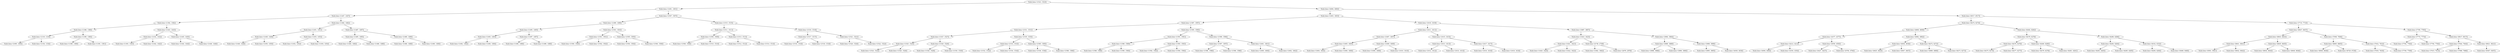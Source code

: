 digraph G{
1757016028 [label="Node{data=[1523, 1523]}"]
1757016028 -> 1297382977
1297382977 [label="Node{data=[1491, 1491]}"]
1297382977 -> 594346668
594346668 [label="Node{data=[1447, 1447]}"]
594346668 -> 129749790
129749790 [label="Node{data=[1392, 1392]}"]
129749790 -> 542837562
542837562 [label="Node{data=[1388, 1388]}"]
542837562 -> 1309921030
1309921030 [label="Node{data=[1319, 1319]}"]
1309921030 -> 94428170
94428170 [label="Node{data=[1095, 1095]}"]
1309921030 -> 1557843075
1557843075 [label="Node{data=[1334, 1334]}"]
542837562 -> 614469369
614469369 [label="Node{data=[1390, 1390]}"]
614469369 -> 1947963028
1947963028 [label="Node{data=[1389, 1389]}"]
614469369 -> 2010664081
2010664081 [label="Node{data=[1391, 1391]}"]
129749790 -> 2104244285
2104244285 [label="Node{data=[1443, 1443]}"]
2104244285 -> 1495217839
1495217839 [label="Node{data=[1432, 1432]}"]
1495217839 -> 1910012982
1910012982 [label="Node{data=[1393, 1393]}"]
1495217839 -> 1146165848
1146165848 [label="Node{data=[1442, 1442]}"]
2104244285 -> 1482719039
1482719039 [label="Node{data=[1445, 1445]}"]
1482719039 -> 2020249810
2020249810 [label="Node{data=[1444, 1444]}"]
1482719039 -> 1247902245
1247902245 [label="Node{data=[1446, 1446]}"]
594346668 -> 112081643
112081643 [label="Node{data=[1482, 1482]}"]
112081643 -> 1567372422
1567372422 [label="Node{data=[1451, 1451]}"]
1567372422 -> 1898759161
1898759161 [label="Node{data=[1449, 1449]}"]
1898759161 -> 811413419
811413419 [label="Node{data=[1448, 1448]}"]
1898759161 -> 1205019177
1205019177 [label="Node{data=[1450, 1450]}"]
1567372422 -> 2074601041
2074601041 [label="Node{data=[1453, 1453]}"]
2074601041 -> 1820574167
1820574167 [label="Node{data=[1452, 1452]}"]
2074601041 -> 905612187
905612187 [label="Node{data=[1454, 1454]}"]
112081643 -> 1810249063
1810249063 [label="Node{data=[1487, 1487]}"]
1810249063 -> 800572196
800572196 [label="Node{data=[1485, 1485]}"]
800572196 -> 1573397116
1573397116 [label="Node{data=[1484, 1484]}"]
800572196 -> 1007672333
1007672333 [label="Node{data=[1486, 1486]}"]
1810249063 -> 1712888806
1712888806 [label="Node{data=[1489, 1489]}"]
1712888806 -> 2007489250
2007489250 [label="Node{data=[1488, 1488]}"]
1712888806 -> 1801506216
1801506216 [label="Node{data=[1490, 1490]}"]
1297382977 -> 701340541
701340541 [label="Node{data=[1507, 1507]}"]
701340541 -> 195621385
195621385 [label="Node{data=[1499, 1499]}"]
195621385 -> 1116821844
1116821844 [label="Node{data=[1495, 1495]}"]
1116821844 -> 804372771
804372771 [label="Node{data=[1493, 1493]}"]
804372771 -> 1789047251
1789047251 [label="Node{data=[1492, 1492]}"]
804372771 -> 643182132
643182132 [label="Node{data=[1494, 1494]}"]
1116821844 -> 1850050643
1850050643 [label="Node{data=[1497, 1497]}"]
1850050643 -> 1335665761
1335665761 [label="Node{data=[1496, 1496]}"]
1850050643 -> 810526824
810526824 [label="Node{data=[1498, 1498]}"]
195621385 -> 671029211
671029211 [label="Node{data=[1503, 1503]}"]
671029211 -> 1706689639
1706689639 [label="Node{data=[1501, 1501]}"]
1706689639 -> 1336875805
1336875805 [label="Node{data=[1500, 1500]}"]
1706689639 -> 40822376
40822376 [label="Node{data=[1502, 1502]}"]
671029211 -> 1576036401
1576036401 [label="Node{data=[1505, 1505]}"]
1576036401 -> 1759303380
1759303380 [label="Node{data=[1504, 1504]}"]
1576036401 -> 1595694881
1595694881 [label="Node{data=[1506, 1506]}"]
701340541 -> 708099852
708099852 [label="Node{data=[1515, 1515]}"]
708099852 -> 1960573851
1960573851 [label="Node{data=[1511, 1511]}"]
1960573851 -> 2051013026
2051013026 [label="Node{data=[1509, 1509]}"]
2051013026 -> 1206338707
1206338707 [label="Node{data=[1508, 1508]}"]
2051013026 -> 1210343356
1210343356 [label="Node{data=[1510, 1510]}"]
1960573851 -> 1661497856
1661497856 [label="Node{data=[1513, 1513]}"]
1661497856 -> 1719625002
1719625002 [label="Node{data=[1512, 1512]}"]
1661497856 -> 465659562
465659562 [label="Node{data=[1514, 1514]}"]
708099852 -> 1903301585
1903301585 [label="Node{data=[1519, 1519]}"]
1903301585 -> 1372252045
1372252045 [label="Node{data=[1517, 1517]}"]
1372252045 -> 1283563179
1283563179 [label="Node{data=[1516, 1516]}"]
1372252045 -> 1558529447
1558529447 [label="Node{data=[1518, 1518]}"]
1903301585 -> 1030240625
1030240625 [label="Node{data=[1521, 1521]}"]
1030240625 -> 991447006
991447006 [label="Node{data=[1520, 1520]}"]
1030240625 -> 2074927824
2074927824 [label="Node{data=[1522, 1522]}"]
1757016028 -> 219306111
219306111 [label="Node{data=[4084, 4084]}"]
219306111 -> 1909279517
1909279517 [label="Node{data=[1603, 1603]}"]
1909279517 -> 143840333
143840333 [label="Node{data=[1587, 1587]}"]
143840333 -> 338955757
338955757 [label="Node{data=[1531, 1531]}"]
338955757 -> 192577204
192577204 [label="Node{data=[1527, 1527]}"]
192577204 -> 284449125
284449125 [label="Node{data=[1525, 1525]}"]
284449125 -> 240830346
240830346 [label="Node{data=[1524, 1524]}"]
284449125 -> 985004233
985004233 [label="Node{data=[1526, 1526]}"]
192577204 -> 1650638581
1650638581 [label="Node{data=[1529, 1529]}"]
1650638581 -> 1349512365
1349512365 [label="Node{data=[1528, 1528]}"]
1650638581 -> 147916733
147916733 [label="Node{data=[1530, 1530]}"]
338955757 -> 498583006
498583006 [label="Node{data=[1535, 1535]}"]
498583006 -> 1792361867
1792361867 [label="Node{data=[1533, 1533]}"]
1792361867 -> 1165022968
1165022968 [label="Node{data=[1532, 1532]}"]
1792361867 -> 1159519492
1159519492 [label="Node{data=[1534, 1534]}"]
498583006 -> 1713793356
1713793356 [label="Node{data=[1585, 1585]}"]
1713793356 -> 647987486
647987486 [label="Node{data=[1536, 1536]}"]
1713793356 -> 1704678435
1704678435 [label="Node{data=[1586, 1586]}"]
143840333 -> 1179402601
1179402601 [label="Node{data=[1595, 1595]}"]
1179402601 -> 326450405
326450405 [label="Node{data=[1591, 1591]}"]
326450405 -> 1228458212
1228458212 [label="Node{data=[1589, 1589]}"]
1228458212 -> 1983756204
1983756204 [label="Node{data=[1588, 1588]}"]
1228458212 -> 1390343947
1390343947 [label="Node{data=[1590, 1590]}"]
326450405 -> 1752591265
1752591265 [label="Node{data=[1593, 1593]}"]
1752591265 -> 1736892835
1736892835 [label="Node{data=[1592, 1592]}"]
1752591265 -> 2090711592
2090711592 [label="Node{data=[1594, 1594]}"]
1179402601 -> 1507748895
1507748895 [label="Node{data=[1599, 1599]}"]
1507748895 -> 44974054
44974054 [label="Node{data=[1597, 1597]}"]
44974054 -> 1383423465
1383423465 [label="Node{data=[1596, 1596]}"]
44974054 -> 1126756725
1126756725 [label="Node{data=[1598, 1598]}"]
1507748895 -> 1773978523
1773978523 [label="Node{data=[1601, 1601]}"]
1773978523 -> 438206533
438206533 [label="Node{data=[1600, 1600]}"]
1773978523 -> 1660685562
1660685562 [label="Node{data=[1602, 1602]}"]
1909279517 -> 1725692553
1725692553 [label="Node{data=[1619, 1619]}"]
1725692553 -> 1769233874
1769233874 [label="Node{data=[1611, 1611]}"]
1769233874 -> 126284817
126284817 [label="Node{data=[1607, 1607]}"]
126284817 -> 94352327
94352327 [label="Node{data=[1605, 1605]}"]
94352327 -> 1017716303
1017716303 [label="Node{data=[1604, 1604]}"]
94352327 -> 2004377285
2004377285 [label="Node{data=[1606, 1606]}"]
126284817 -> 1198398023
1198398023 [label="Node{data=[1609, 1609]}"]
1198398023 -> 1058506982
1058506982 [label="Node{data=[1608, 1608]}"]
1198398023 -> 1270391341
1270391341 [label="Node{data=[1610, 1610]}"]
1769233874 -> 2114147305
2114147305 [label="Node{data=[1615, 1615]}"]
2114147305 -> 1225310796
1225310796 [label="Node{data=[1613, 1613]}"]
1225310796 -> 1247490867
1247490867 [label="Node{data=[1612, 1612]}"]
1225310796 -> 1148995999
1148995999 [label="Node{data=[1614, 1614]}"]
2114147305 -> 545572578
545572578 [label="Node{data=[1617, 1617]}"]
545572578 -> 789674524
789674524 [label="Node{data=[1616, 1616]}"]
545572578 -> 1019217510
1019217510 [label="Node{data=[1618, 1618]}"]
1725692553 -> 441880784
441880784 [label="Node{data=[3887, 3887]}"]
441880784 -> 484701870
484701870 [label="Node{data=[1623, 1623]}"]
484701870 -> 939962036
939962036 [label="Node{data=[1621, 1621]}"]
939962036 -> 71920868
71920868 [label="Node{data=[1620, 1620]}"]
939962036 -> 708295853
708295853 [label="Node{data=[1622, 1622]}"]
484701870 -> 694315459
694315459 [label="Node{data=[2738, 2738]}"]
694315459 -> 605819221
605819221 [label="Node{data=[1662, 1662]}"]
694315459 -> 1811773310
1811773310 [label="Node{data=[2878, 2878]}"]
441880784 -> 2092461176
2092461176 [label="Node{data=[3964, 3964]}"]
2092461176 -> 1185824349
1185824349 [label="Node{data=[3889, 3889]}"]
1185824349 -> 50076004
50076004 [label="Node{data=[3888, 3888]}"]
1185824349 -> 45795522
45795522 [label="Node{data=[3890, 3890]}"]
2092461176 -> 1038004033
1038004033 [label="Node{data=[3998, 3998]}"]
1038004033 -> 179642993
179642993 [label="Node{data=[3995, 3995]}"]
1038004033 -> 1759522170
1759522170 [label="Node{data=[4036, 4036]}"]
219306111 -> 1011352700
1011352700 [label="Node{data=[6517, 6517]}"]
1011352700 -> 1948516371
1948516371 [label="Node{data=[6274, 6274]}"]
1948516371 -> 1461785164
1461785164 [label="Node{data=[4808, 4808]}"]
1461785164 -> 1052995119
1052995119 [label="Node{data=[4377, 4377]}"]
1052995119 -> 1121248879
1121248879 [label="Node{data=[4212, 4212]}"]
1121248879 -> 371479230
371479230 [label="Node{data=[4094, 4094]}"]
1121248879 -> 1237877060
1237877060 [label="Node{data=[4354, 4354]}"]
1052995119 -> 1818180676
1818180676 [label="Node{data=[4550, 4550]}"]
1818180676 -> 157112382
157112382 [label="Node{data=[4427, 4427]}"]
1818180676 -> 1029196297
1029196297 [label="Node{data=[4794, 4794]}"]
1461785164 -> 806829639
806829639 [label="Node{data=[4982, 4982]}"]
806829639 -> 633313565
633313565 [label="Node{data=[4936, 4936]}"]
633313565 -> 1187031356
1187031356 [label="Node{data=[4925, 4925]}"]
633313565 -> 968342511
968342511 [label="Node{data=[4947, 4947]}"]
806829639 -> 819679128
819679128 [label="Node{data=[6272, 6272]}"]
819679128 -> 1769295855
1769295855 [label="Node{data=[4989, 4989]}"]
819679128 -> 708809396
708809396 [label="Node{data=[6273, 6273]}"]
1948516371 -> 777207007
777207007 [label="Node{data=[6282, 6282]}"]
777207007 -> 1142821122
1142821122 [label="Node{data=[6278, 6278]}"]
1142821122 -> 123155545
123155545 [label="Node{data=[6276, 6276]}"]
123155545 -> 1361820725
1361820725 [label="Node{data=[6275, 6275]}"]
123155545 -> 1714013963
1714013963 [label="Node{data=[6277, 6277]}"]
1142821122 -> 1384860877
1384860877 [label="Node{data=[6280, 6280]}"]
1384860877 -> 1816158009
1816158009 [label="Node{data=[6279, 6279]}"]
1384860877 -> 1619434640
1619434640 [label="Node{data=[6281, 6281]}"]
777207007 -> 1212091924
1212091924 [label="Node{data=[6286, 6286]}"]
1212091924 -> 1079693050
1079693050 [label="Node{data=[6284, 6284]}"]
1079693050 -> 772667487
772667487 [label="Node{data=[6283, 6283]}"]
1079693050 -> 2059109138
2059109138 [label="Node{data=[6285, 6285]}"]
1212091924 -> 1246002687
1246002687 [label="Node{data=[6332, 6332]}"]
1246002687 -> 1551845203
1551845203 [label="Node{data=[6294, 6294]}"]
1246002687 -> 502367107
502367107 [label="Node{data=[6468, 6468]}"]
1011352700 -> 997470268
997470268 [label="Node{data=[7710, 7710]}"]
997470268 -> 1387665704
1387665704 [label="Node{data=[6647, 6647]}"]
1387665704 -> 1951762930
1951762930 [label="Node{data=[6643, 6643]}"]
1951762930 -> 1697243488
1697243488 [label="Node{data=[6641, 6641]}"]
1697243488 -> 2135345193
2135345193 [label="Node{data=[6561, 6561]}"]
1697243488 -> 500953520
500953520 [label="Node{data=[6642, 6642]}"]
1951762930 -> 1167716832
1167716832 [label="Node{data=[6645, 6645]}"]
1167716832 -> 1871788754
1871788754 [label="Node{data=[6644, 6644]}"]
1167716832 -> 643805321
643805321 [label="Node{data=[6646, 6646]}"]
1387665704 -> 1691059075
1691059075 [label="Node{data=[7008, 7008]}"]
1691059075 -> 1851222027
1851222027 [label="Node{data=[6665, 6665]}"]
1851222027 -> 150378681
150378681 [label="Node{data=[6648, 6648]}"]
1851222027 -> 1400290006
1400290006 [label="Node{data=[6729, 6729]}"]
1691059075 -> 1805253792
1805253792 [label="Node{data=[7632, 7632]}"]
1805253792 -> 1054594792
1054594792 [label="Node{data=[7630, 7630]}"]
1805253792 -> 39105242
39105242 [label="Node{data=[7709, 7709]}"]
997470268 -> 1678903372
1678903372 [label="Node{data=[7795, 7795]}"]
1678903372 -> 1087014034
1087014034 [label="Node{data=[7774, 7774]}"]
1087014034 -> 541484789
541484789 [label="Node{data=[7764, 7764]}"]
1087014034 -> 128172613
128172613 [label="Node{data=[7794, 7794]}"]
1678903372 -> 1929902741
1929902741 [label="Node{data=[8017, 8017]}"]
1929902741 -> 1736253043
1736253043 [label="Node{data=[7944, 7944]}"]
1736253043 -> 1948233127
1948233127 [label="Node{data=[7915, 7915]}"]
1736253043 -> 1840773259
1840773259 [label="Node{data=[7998, 7998]}"]
1929902741 -> 564688122
564688122 [label="Node{data=[8021, 8021]}"]
564688122 -> 782854202
782854202 [label="Node{data=[9367, 9367]}"]
}